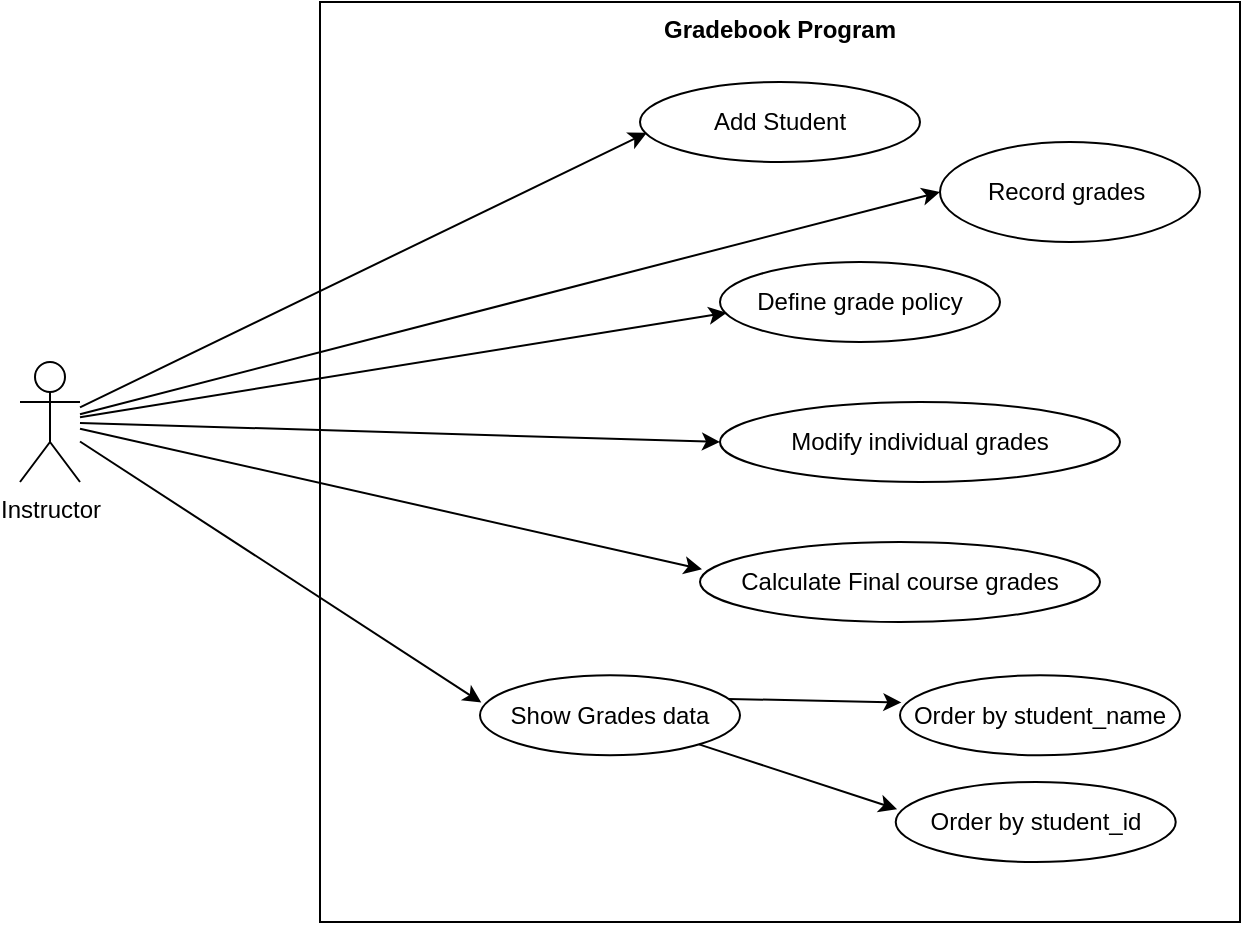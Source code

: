 <mxfile>
    <diagram id="LvbwKESioPXrULPFJOSR" name="Page-1">
        <mxGraphModel dx="874" dy="604" grid="1" gridSize="10" guides="1" tooltips="1" connect="1" arrows="1" fold="1" page="1" pageScale="1" pageWidth="850" pageHeight="1100" math="0" shadow="0">
            <root>
                <mxCell id="0"/>
                <mxCell id="1" parent="0"/>
                <mxCell id="108" value="Gradebook Program" style="shape=rect;html=1;verticalAlign=top;fontStyle=1;whiteSpace=wrap;align=center;" parent="1" vertex="1">
                    <mxGeometry x="280" y="70" width="460" height="460" as="geometry"/>
                </mxCell>
                <mxCell id="109" value="Instructor" style="shape=umlActor;html=1;verticalLabelPosition=bottom;verticalAlign=top;align=center;" parent="1" vertex="1">
                    <mxGeometry x="130" y="250" width="30" height="60" as="geometry"/>
                </mxCell>
                <mxCell id="110" value="Add Student" style="ellipse;whiteSpace=wrap;html=1;" parent="1" vertex="1">
                    <mxGeometry x="440" y="110" width="140" height="40" as="geometry"/>
                </mxCell>
                <mxCell id="117" value="" style="endArrow=classic;html=1;entryX=0.024;entryY=0.635;entryDx=0;entryDy=0;entryPerimeter=0;" parent="1" source="109" target="110" edge="1">
                    <mxGeometry width="50" height="50" relative="1" as="geometry">
                        <mxPoint x="160" y="270" as="sourcePoint"/>
                        <mxPoint x="210" y="220" as="targetPoint"/>
                    </mxGeometry>
                </mxCell>
                <mxCell id="118" value="Define grade policy" style="ellipse;whiteSpace=wrap;html=1;" parent="1" vertex="1">
                    <mxGeometry x="480" y="200" width="140" height="40" as="geometry"/>
                </mxCell>
                <mxCell id="119" value="" style="endArrow=classic;html=1;entryX=0.024;entryY=0.635;entryDx=0;entryDy=0;entryPerimeter=0;" parent="1" source="109" target="118" edge="1">
                    <mxGeometry width="50" height="50" relative="1" as="geometry">
                        <mxPoint x="160" y="322.73" as="sourcePoint"/>
                        <mxPoint x="210" y="270" as="targetPoint"/>
                    </mxGeometry>
                </mxCell>
                <mxCell id="120" value="Record&amp;nbsp;grades&amp;nbsp;&lt;span style=&quot;color: rgba(0, 0, 0, 0); font-family: monospace; font-size: 0px; text-align: start;&quot;&gt;%3CmxGraphModel%3E%3Croot%3E%3CmxCell%20id%3D%220%22%2F%3E%3CmxCell%20id%3D%221%22%20parent%3D%220%22%2F%3E%3CmxCell%20id%3D%222%22%20value%3D%22Record%26amp%3Bnbsp%3Bgrades%22%20style%3D%22ellipse%3BwhiteSpace%3Dwrap%3Bhtml%3D1%3B%22%20vertex%3D%221%22%20parent%3D%221%22%3E%3CmxGeometry%20x%3D%22410%22%20y%3D%22220%22%20width%3D%22130%22%20height%3D%2250%22%20as%3D%22geometry%22%2F%3E%3C%2FmxCell%3E%3C%2Froot%3E%3C%2FmxGraphModel%3E&lt;/span&gt;&lt;span style=&quot;color: rgba(0, 0, 0, 0); font-family: monospace; font-size: 0px; text-align: start;&quot;&gt;%3CmxGraphModel%3E%3Croot%3E%3CmxCell%20id%3D%220%22%2F%3E%3CmxCell%20id%3D%221%22%20parent%3D%220%22%2F%3E%3CmxCell%20id%3D%222%22%20value%3D%22Record%26amp%3Bnbsp%3Bgrades%22%20style%3D%22ellipse%3BwhiteSpace%3Dwrap%3Bhtml%3D1%3B%22%20vertex%3D%221%22%20parent%3D%221%22%3E%3CmxGeometry%20x%3D%22410%22%20y%3D%22220%22%20width%3D%22130%22%20height%3D%2250%22%20as%3D%22geometry%22%2F%3E%3C%2FmxCell%3E%3C%2Froot%3E%3C%2FmxGraphModel%3E&lt;/span&gt;" style="ellipse;whiteSpace=wrap;html=1;" parent="1" vertex="1">
                    <mxGeometry x="590" y="140" width="130" height="50" as="geometry"/>
                </mxCell>
                <mxCell id="121" value="" style="endArrow=classic;html=1;entryX=0;entryY=0.5;entryDx=0;entryDy=0;" parent="1" source="109" target="120" edge="1">
                    <mxGeometry width="50" height="50" relative="1" as="geometry">
                        <mxPoint x="160" y="326.25" as="sourcePoint"/>
                        <mxPoint x="210" y="320" as="targetPoint"/>
                    </mxGeometry>
                </mxCell>
                <mxCell id="122" value="Modify individual grades" style="ellipse;whiteSpace=wrap;html=1;" parent="1" vertex="1">
                    <mxGeometry x="480" y="270" width="200" height="40" as="geometry"/>
                </mxCell>
                <mxCell id="123" value="" style="endArrow=classic;html=1;entryX=0;entryY=0.5;entryDx=0;entryDy=0;" parent="1" source="109" target="122" edge="1">
                    <mxGeometry width="50" height="50" relative="1" as="geometry">
                        <mxPoint x="170" y="348.353" as="sourcePoint"/>
                        <mxPoint x="220" y="390" as="targetPoint"/>
                    </mxGeometry>
                </mxCell>
                <mxCell id="124" value="Calculate Final course grades&lt;br&gt;" style="ellipse;whiteSpace=wrap;html=1;" parent="1" vertex="1">
                    <mxGeometry x="470" y="340" width="200" height="40" as="geometry"/>
                </mxCell>
                <mxCell id="125" value="" style="endArrow=classic;html=1;entryX=0.005;entryY=0.341;entryDx=0;entryDy=0;entryPerimeter=0;" parent="1" source="109" target="124" edge="1">
                    <mxGeometry width="50" height="50" relative="1" as="geometry">
                        <mxPoint x="170" y="341.271" as="sourcePoint"/>
                        <mxPoint x="230" y="450" as="targetPoint"/>
                    </mxGeometry>
                </mxCell>
                <mxCell id="128" value="Show Grades data" style="ellipse;whiteSpace=wrap;html=1;" parent="1" vertex="1">
                    <mxGeometry x="360" y="406.61" width="130" height="40" as="geometry"/>
                </mxCell>
                <mxCell id="129" value="" style="endArrow=classic;html=1;entryX=0.005;entryY=0.341;entryDx=0;entryDy=0;entryPerimeter=0;" parent="1" source="109" target="128" edge="1">
                    <mxGeometry width="50" height="50" relative="1" as="geometry">
                        <mxPoint x="130" y="349.998" as="sourcePoint"/>
                        <mxPoint x="200" y="516.61" as="targetPoint"/>
                    </mxGeometry>
                </mxCell>
                <mxCell id="130" value="Order by student_name" style="ellipse;whiteSpace=wrap;html=1;" parent="1" vertex="1">
                    <mxGeometry x="570" y="406.61" width="140" height="40" as="geometry"/>
                </mxCell>
                <mxCell id="131" value="" style="endArrow=classic;html=1;entryX=0.005;entryY=0.341;entryDx=0;entryDy=0;entryPerimeter=0;exitX=0.956;exitY=0.296;exitDx=0;exitDy=0;exitPerimeter=0;" parent="1" source="128" target="130" edge="1">
                    <mxGeometry width="50" height="50" relative="1" as="geometry">
                        <mxPoint x="490" y="429.995" as="sourcePoint"/>
                        <mxPoint x="530" y="656.85" as="targetPoint"/>
                    </mxGeometry>
                </mxCell>
                <mxCell id="132" value="Order by student_id" style="ellipse;whiteSpace=wrap;html=1;" parent="1" vertex="1">
                    <mxGeometry x="567.86" y="460" width="140" height="40" as="geometry"/>
                </mxCell>
                <mxCell id="133" value="" style="endArrow=classic;html=1;entryX=0.005;entryY=0.341;entryDx=0;entryDy=0;entryPerimeter=0;" parent="1" source="128" target="132" edge="1">
                    <mxGeometry width="50" height="50" relative="1" as="geometry">
                        <mxPoint x="482.14" y="471.84" as="sourcePoint"/>
                        <mxPoint x="527.86" y="710.24" as="targetPoint"/>
                    </mxGeometry>
                </mxCell>
            </root>
        </mxGraphModel>
    </diagram>
</mxfile>
